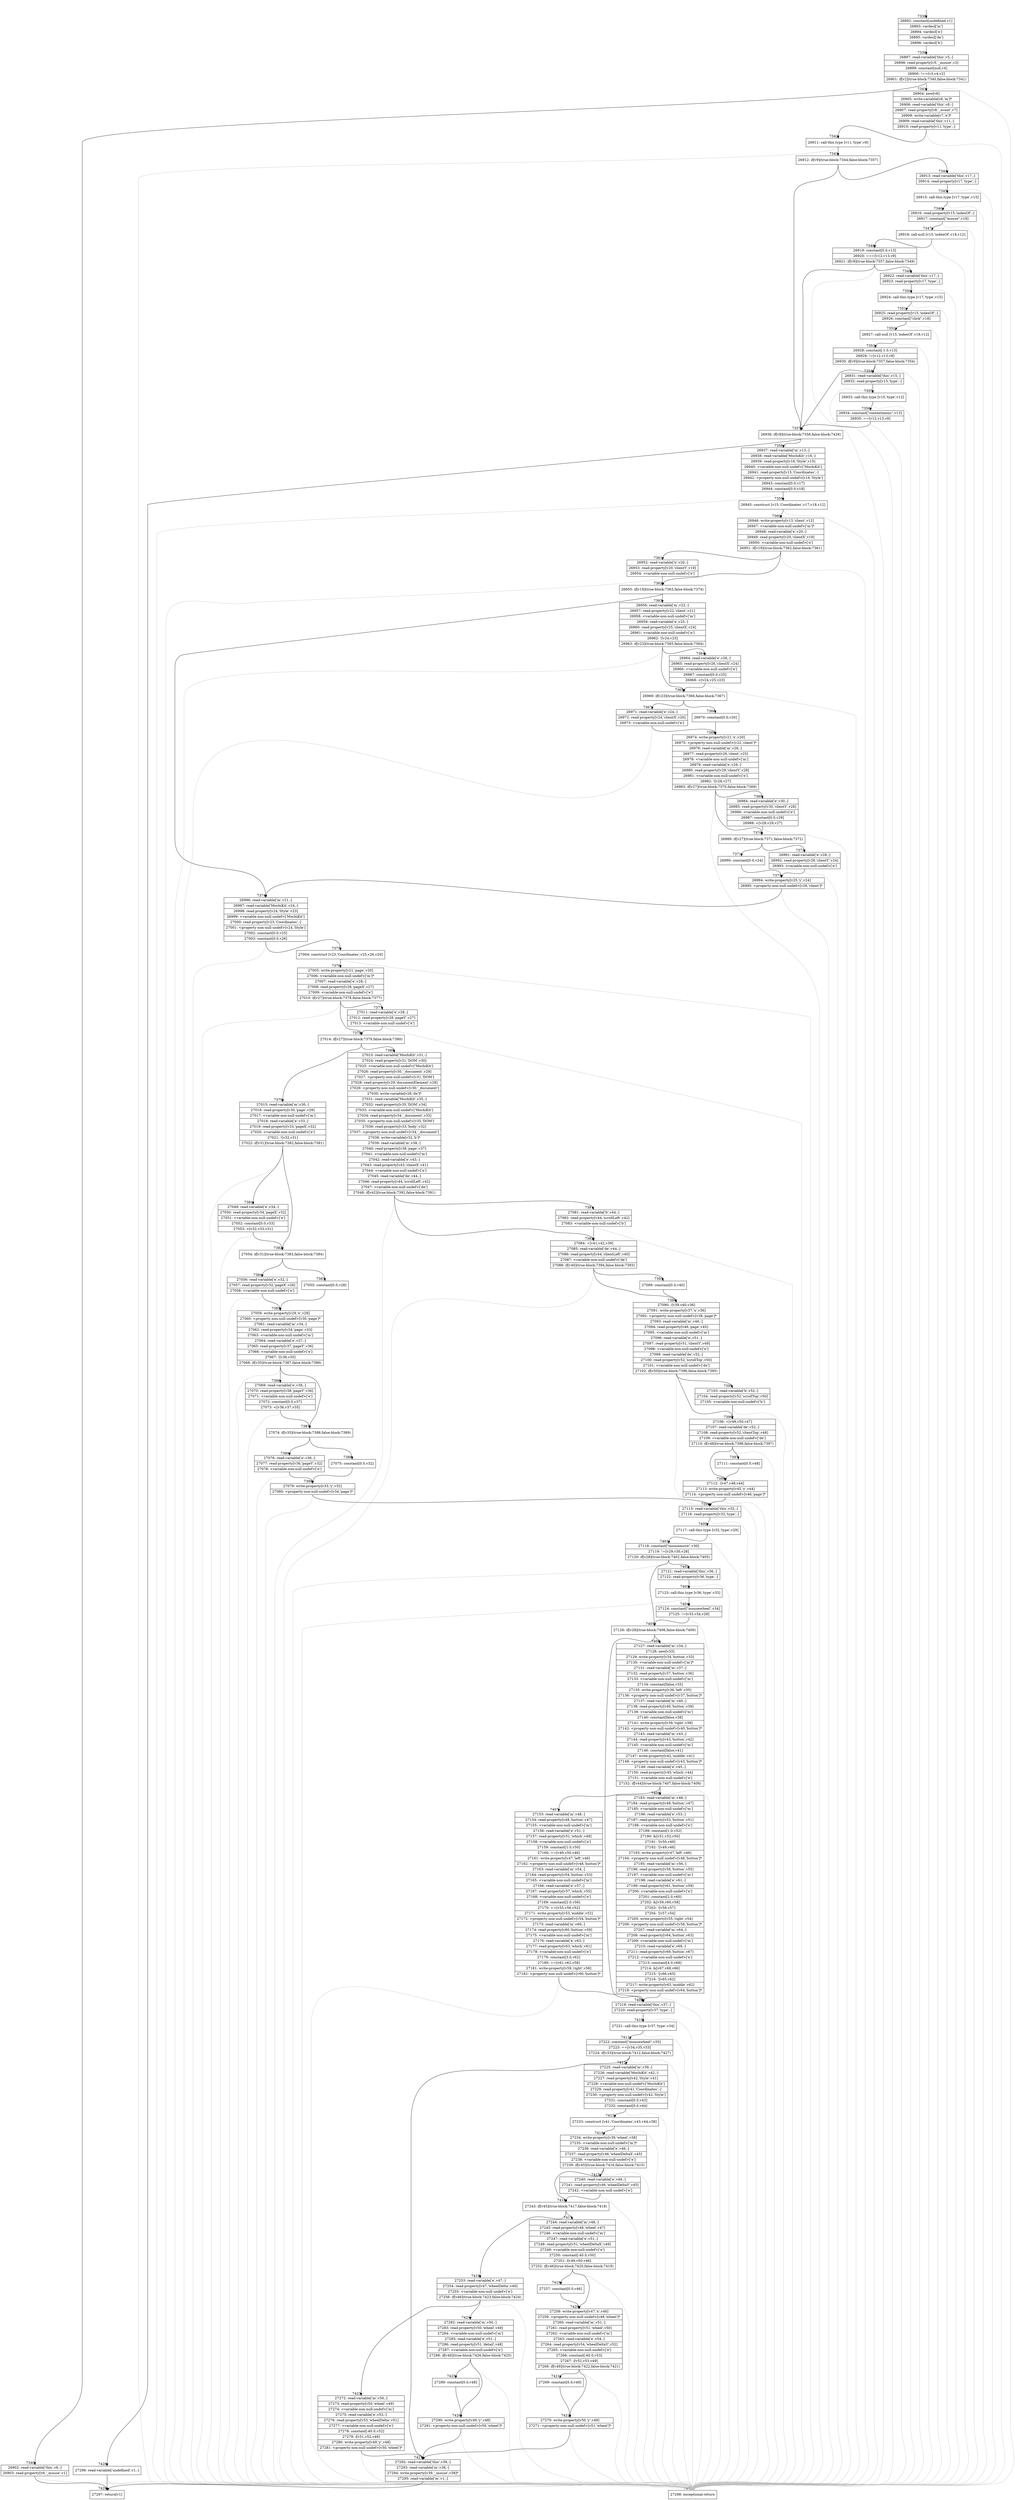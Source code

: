 digraph {
rankdir="TD"
BB_entry485[shape=none,label=""];
BB_entry485 -> BB7338 [tailport=s, headport=n, headlabel="    7338"]
BB7338 [shape=record label="{26892: constant[undefined,v1]|26893: vardecl['m']|26894: vardecl['e']|26895: vardecl['de']|26896: vardecl['b']}" ] 
BB7338 -> BB7339 [tailport=s, headport=n, headlabel="      7339"]
BB7339 [shape=record label="{26897: read-variable['this',v5,-]|26898: read-property[v5,'_mouse',v3]|26899: constant[null,v4]|26900: !==[v3,v4,v2]|26901: if[v2](true-block:7340,false-block:7341)}" ] 
BB7339 -> BB7340 [tailport=s, headport=n, headlabel="      7340"]
BB7339 -> BB7341 [tailport=s, headport=n, headlabel="      7341"]
BB7339 -> BB7430 [tailport=s, headport=n, color=gray, headlabel="      7430"]
BB7340 [shape=record label="{26902: read-variable['this',v6,-]|26903: read-property[v6,'_mouse',v1]}" ] 
BB7340 -> BB7429 [tailport=s, headport=n, headlabel="      7429"]
BB7340 -> BB7430 [tailport=s, headport=n, color=gray]
BB7341 [shape=record label="{26904: new[v6]|26905: write-variable[v6,'m']*|26906: read-variable['this',v8,-]|26907: read-property[v8,'_event',v7]|26908: write-variable[v7,'e']*|26909: read-variable['this',v11,-]|26910: read-property[v11,'type',-]}" ] 
BB7341 -> BB7342 [tailport=s, headport=n, headlabel="      7342"]
BB7341 -> BB7430 [tailport=s, headport=n, color=gray]
BB7342 [shape=record label="{26911: call-this.type [v11,'type',v9]}" ] 
BB7342 -> BB7343 [tailport=s, headport=n, headlabel="      7343"]
BB7342 -> BB7430 [tailport=s, headport=n, color=gray]
BB7343 [shape=record label="{26912: if[v9](true-block:7344,false-block:7357)}" ] 
BB7343 -> BB7357 [tailport=s, headport=n, headlabel="      7357"]
BB7343 -> BB7344 [tailport=s, headport=n, headlabel="      7344"]
BB7344 [shape=record label="{26913: read-variable['this',v17,-]|26914: read-property[v17,'type',-]}" ] 
BB7344 -> BB7345 [tailport=s, headport=n, headlabel="      7345"]
BB7344 -> BB7430 [tailport=s, headport=n, color=gray]
BB7345 [shape=record label="{26915: call-this.type [v17,'type',v15]}" ] 
BB7345 -> BB7346 [tailport=s, headport=n, headlabel="      7346"]
BB7345 -> BB7430 [tailport=s, headport=n, color=gray]
BB7346 [shape=record label="{26916: read-property[v15,'indexOf',-]|26917: constant[\"mouse\",v18]}" ] 
BB7346 -> BB7347 [tailport=s, headport=n, headlabel="      7347"]
BB7346 -> BB7430 [tailport=s, headport=n, color=gray]
BB7347 [shape=record label="{26918: call-null [v15,'indexOf',v18,v12]}" ] 
BB7347 -> BB7348 [tailport=s, headport=n, headlabel="      7348"]
BB7347 -> BB7430 [tailport=s, headport=n, color=gray]
BB7348 [shape=record label="{26919: constant[0.0,v13]|26920: ===[v12,v13,v9]|26921: if[v9](true-block:7357,false-block:7349)}" ] 
BB7348 -> BB7357 [tailport=s, headport=n]
BB7348 -> BB7349 [tailport=s, headport=n, headlabel="      7349"]
BB7348 -> BB7430 [tailport=s, headport=n, color=gray]
BB7349 [shape=record label="{26922: read-variable['this',v17,-]|26923: read-property[v17,'type',-]}" ] 
BB7349 -> BB7350 [tailport=s, headport=n, headlabel="      7350"]
BB7349 -> BB7430 [tailport=s, headport=n, color=gray]
BB7350 [shape=record label="{26924: call-this.type [v17,'type',v15]}" ] 
BB7350 -> BB7351 [tailport=s, headport=n, headlabel="      7351"]
BB7350 -> BB7430 [tailport=s, headport=n, color=gray]
BB7351 [shape=record label="{26925: read-property[v15,'indexOf',-]|26926: constant[\"click\",v18]}" ] 
BB7351 -> BB7352 [tailport=s, headport=n, headlabel="      7352"]
BB7351 -> BB7430 [tailport=s, headport=n, color=gray]
BB7352 [shape=record label="{26927: call-null [v15,'indexOf',v18,v12]}" ] 
BB7352 -> BB7353 [tailport=s, headport=n, headlabel="      7353"]
BB7352 -> BB7430 [tailport=s, headport=n, color=gray]
BB7353 [shape=record label="{26928: constant[-1.0,v13]|26929: !=[v12,v13,v9]|26930: if[v9](true-block:7357,false-block:7354)}" ] 
BB7353 -> BB7357 [tailport=s, headport=n]
BB7353 -> BB7354 [tailport=s, headport=n, headlabel="      7354"]
BB7353 -> BB7430 [tailport=s, headport=n, color=gray]
BB7354 [shape=record label="{26931: read-variable['this',v15,-]|26932: read-property[v15,'type',-]}" ] 
BB7354 -> BB7355 [tailport=s, headport=n, headlabel="      7355"]
BB7354 -> BB7430 [tailport=s, headport=n, color=gray]
BB7355 [shape=record label="{26933: call-this.type [v15,'type',v12]}" ] 
BB7355 -> BB7356 [tailport=s, headport=n, headlabel="      7356"]
BB7355 -> BB7430 [tailport=s, headport=n, color=gray]
BB7356 [shape=record label="{26934: constant[\"contextmenu\",v13]|26935: ==[v12,v13,v9]}" ] 
BB7356 -> BB7357 [tailport=s, headport=n]
BB7356 -> BB7430 [tailport=s, headport=n, color=gray]
BB7357 [shape=record label="{26936: if[v9](true-block:7358,false-block:7428)}" ] 
BB7357 -> BB7358 [tailport=s, headport=n, headlabel="      7358"]
BB7357 -> BB7428 [tailport=s, headport=n, headlabel="      7428"]
BB7358 [shape=record label="{26937: read-variable['m',v13,-]|26938: read-variable['MochiKit',v16,-]|26939: read-property[v16,'Style',v15]|26940: \<variable-non-null-undef\>['MochiKit']|26941: read-property[v15,'Coordinates',-]|26942: \<property-non-null-undef\>[v16,'Style']|26943: constant[0.0,v17]|26944: constant[0.0,v18]}" ] 
BB7358 -> BB7359 [tailport=s, headport=n, headlabel="      7359"]
BB7358 -> BB7430 [tailport=s, headport=n, color=gray]
BB7359 [shape=record label="{26945: construct [v15,'Coordinates',v17,v18,v12]}" ] 
BB7359 -> BB7360 [tailport=s, headport=n, headlabel="      7360"]
BB7359 -> BB7430 [tailport=s, headport=n, color=gray]
BB7360 [shape=record label="{26946: write-property[v13,'client',v12]|26947: \<variable-non-null-undef\>['m']*|26948: read-variable['e',v20,-]|26949: read-property[v20,'clientX',v19]|26950: \<variable-non-null-undef\>['e']|26951: if[v19](true-block:7362,false-block:7361)}" ] 
BB7360 -> BB7362 [tailport=s, headport=n, headlabel="      7362"]
BB7360 -> BB7361 [tailport=s, headport=n, headlabel="      7361"]
BB7360 -> BB7430 [tailport=s, headport=n, color=gray]
BB7361 [shape=record label="{26952: read-variable['e',v20,-]|26953: read-property[v20,'clientY',v19]|26954: \<variable-non-null-undef\>['e']}" ] 
BB7361 -> BB7362 [tailport=s, headport=n]
BB7361 -> BB7430 [tailport=s, headport=n, color=gray]
BB7362 [shape=record label="{26955: if[v19](true-block:7363,false-block:7374)}" ] 
BB7362 -> BB7363 [tailport=s, headport=n, headlabel="      7363"]
BB7362 -> BB7374 [tailport=s, headport=n, headlabel="      7374"]
BB7363 [shape=record label="{26956: read-variable['m',v22,-]|26957: read-property[v22,'client',v21]|26958: \<variable-non-null-undef\>['m']|26959: read-variable['e',v25,-]|26960: read-property[v25,'clientX',v24]|26961: \<variable-non-null-undef\>['e']|26962: ![v24,v23]|26963: if[v23](true-block:7365,false-block:7364)}" ] 
BB7363 -> BB7365 [tailport=s, headport=n, headlabel="      7365"]
BB7363 -> BB7364 [tailport=s, headport=n, headlabel="      7364"]
BB7363 -> BB7430 [tailport=s, headport=n, color=gray]
BB7364 [shape=record label="{26964: read-variable['e',v26,-]|26965: read-property[v26,'clientX',v24]|26966: \<variable-non-null-undef\>['e']|26967: constant[0.0,v25]|26968: \<[v24,v25,v23]}" ] 
BB7364 -> BB7365 [tailport=s, headport=n]
BB7364 -> BB7430 [tailport=s, headport=n, color=gray]
BB7365 [shape=record label="{26969: if[v23](true-block:7366,false-block:7367)}" ] 
BB7365 -> BB7366 [tailport=s, headport=n, headlabel="      7366"]
BB7365 -> BB7367 [tailport=s, headport=n, headlabel="      7367"]
BB7366 [shape=record label="{26970: constant[0.0,v20]}" ] 
BB7366 -> BB7368 [tailport=s, headport=n, headlabel="      7368"]
BB7367 [shape=record label="{26971: read-variable['e',v24,-]|26972: read-property[v24,'clientX',v20]|26973: \<variable-non-null-undef\>['e']}" ] 
BB7367 -> BB7368 [tailport=s, headport=n]
BB7367 -> BB7430 [tailport=s, headport=n, color=gray]
BB7368 [shape=record label="{26974: write-property[v21,'x',v20]|26975: \<property-non-null-undef\>[v22,'client']*|26976: read-variable['m',v26,-]|26977: read-property[v26,'client',v25]|26978: \<variable-non-null-undef\>['m']|26979: read-variable['e',v29,-]|26980: read-property[v29,'clientY',v28]|26981: \<variable-non-null-undef\>['e']|26982: ![v28,v27]|26983: if[v27](true-block:7370,false-block:7369)}" ] 
BB7368 -> BB7370 [tailport=s, headport=n, headlabel="      7370"]
BB7368 -> BB7369 [tailport=s, headport=n, headlabel="      7369"]
BB7368 -> BB7430 [tailport=s, headport=n, color=gray]
BB7369 [shape=record label="{26984: read-variable['e',v30,-]|26985: read-property[v30,'clientY',v28]|26986: \<variable-non-null-undef\>['e']|26987: constant[0.0,v29]|26988: \<[v28,v29,v27]}" ] 
BB7369 -> BB7370 [tailport=s, headport=n]
BB7369 -> BB7430 [tailport=s, headport=n, color=gray]
BB7370 [shape=record label="{26989: if[v27](true-block:7371,false-block:7372)}" ] 
BB7370 -> BB7371 [tailport=s, headport=n, headlabel="      7371"]
BB7370 -> BB7372 [tailport=s, headport=n, headlabel="      7372"]
BB7371 [shape=record label="{26990: constant[0.0,v24]}" ] 
BB7371 -> BB7373 [tailport=s, headport=n, headlabel="      7373"]
BB7372 [shape=record label="{26991: read-variable['e',v28,-]|26992: read-property[v28,'clientY',v24]|26993: \<variable-non-null-undef\>['e']}" ] 
BB7372 -> BB7373 [tailport=s, headport=n]
BB7372 -> BB7430 [tailport=s, headport=n, color=gray]
BB7373 [shape=record label="{26994: write-property[v25,'y',v24]|26995: \<property-non-null-undef\>[v26,'client']*}" ] 
BB7373 -> BB7374 [tailport=s, headport=n]
BB7373 -> BB7430 [tailport=s, headport=n, color=gray]
BB7374 [shape=record label="{26996: read-variable['m',v21,-]|26997: read-variable['MochiKit',v24,-]|26998: read-property[v24,'Style',v23]|26999: \<variable-non-null-undef\>['MochiKit']|27000: read-property[v23,'Coordinates',-]|27001: \<property-non-null-undef\>[v24,'Style']|27002: constant[0.0,v25]|27003: constant[0.0,v26]}" ] 
BB7374 -> BB7375 [tailport=s, headport=n, headlabel="      7375"]
BB7374 -> BB7430 [tailport=s, headport=n, color=gray]
BB7375 [shape=record label="{27004: construct [v23,'Coordinates',v25,v26,v20]}" ] 
BB7375 -> BB7376 [tailport=s, headport=n, headlabel="      7376"]
BB7375 -> BB7430 [tailport=s, headport=n, color=gray]
BB7376 [shape=record label="{27005: write-property[v21,'page',v20]|27006: \<variable-non-null-undef\>['m']*|27007: read-variable['e',v28,-]|27008: read-property[v28,'pageX',v27]|27009: \<variable-non-null-undef\>['e']|27010: if[v27](true-block:7378,false-block:7377)}" ] 
BB7376 -> BB7378 [tailport=s, headport=n, headlabel="      7378"]
BB7376 -> BB7377 [tailport=s, headport=n, headlabel="      7377"]
BB7376 -> BB7430 [tailport=s, headport=n, color=gray]
BB7377 [shape=record label="{27011: read-variable['e',v28,-]|27012: read-property[v28,'pageY',v27]|27013: \<variable-non-null-undef\>['e']}" ] 
BB7377 -> BB7378 [tailport=s, headport=n]
BB7377 -> BB7430 [tailport=s, headport=n, color=gray]
BB7378 [shape=record label="{27014: if[v27](true-block:7379,false-block:7380)}" ] 
BB7378 -> BB7379 [tailport=s, headport=n, headlabel="      7379"]
BB7378 -> BB7380 [tailport=s, headport=n, headlabel="      7380"]
BB7379 [shape=record label="{27015: read-variable['m',v30,-]|27016: read-property[v30,'page',v29]|27017: \<variable-non-null-undef\>['m']|27018: read-variable['e',v33,-]|27019: read-property[v33,'pageX',v32]|27020: \<variable-non-null-undef\>['e']|27021: ![v32,v31]|27022: if[v31](true-block:7382,false-block:7381)}" ] 
BB7379 -> BB7382 [tailport=s, headport=n, headlabel="      7382"]
BB7379 -> BB7381 [tailport=s, headport=n, headlabel="      7381"]
BB7379 -> BB7430 [tailport=s, headport=n, color=gray]
BB7380 [shape=record label="{27023: read-variable['MochiKit',v31,-]|27024: read-property[v31,'DOM',v30]|27025: \<variable-non-null-undef\>['MochiKit']|27026: read-property[v30,'_document',v29]|27027: \<property-non-null-undef\>[v31,'DOM']|27028: read-property[v29,'documentElement',v28]|27029: \<property-non-null-undef\>[v30,'_document']|27030: write-variable[v28,'de']*|27031: read-variable['MochiKit',v35,-]|27032: read-property[v35,'DOM',v34]|27033: \<variable-non-null-undef\>['MochiKit']|27034: read-property[v34,'_document',v33]|27035: \<property-non-null-undef\>[v35,'DOM']|27036: read-property[v33,'body',v32]|27037: \<property-non-null-undef\>[v34,'_document']|27038: write-variable[v32,'b']*|27039: read-variable['m',v38,-]|27040: read-property[v38,'page',v37]|27041: \<variable-non-null-undef\>['m']|27042: read-variable['e',v43,-]|27043: read-property[v43,'clientX',v41]|27044: \<variable-non-null-undef\>['e']|27045: read-variable['de',v44,-]|27046: read-property[v44,'scrollLeft',v42]|27047: \<variable-non-null-undef\>['de']|27048: if[v42](true-block:7392,false-block:7391)}" ] 
BB7380 -> BB7392 [tailport=s, headport=n, headlabel="      7392"]
BB7380 -> BB7391 [tailport=s, headport=n, headlabel="      7391"]
BB7380 -> BB7430 [tailport=s, headport=n, color=gray]
BB7381 [shape=record label="{27049: read-variable['e',v34,-]|27050: read-property[v34,'pageX',v32]|27051: \<variable-non-null-undef\>['e']|27052: constant[0.0,v33]|27053: \<[v32,v33,v31]}" ] 
BB7381 -> BB7382 [tailport=s, headport=n]
BB7381 -> BB7430 [tailport=s, headport=n, color=gray]
BB7382 [shape=record label="{27054: if[v31](true-block:7383,false-block:7384)}" ] 
BB7382 -> BB7383 [tailport=s, headport=n, headlabel="      7383"]
BB7382 -> BB7384 [tailport=s, headport=n, headlabel="      7384"]
BB7383 [shape=record label="{27055: constant[0.0,v28]}" ] 
BB7383 -> BB7385 [tailport=s, headport=n, headlabel="      7385"]
BB7384 [shape=record label="{27056: read-variable['e',v32,-]|27057: read-property[v32,'pageX',v28]|27058: \<variable-non-null-undef\>['e']}" ] 
BB7384 -> BB7385 [tailport=s, headport=n]
BB7384 -> BB7430 [tailport=s, headport=n, color=gray]
BB7385 [shape=record label="{27059: write-property[v29,'x',v28]|27060: \<property-non-null-undef\>[v30,'page']*|27061: read-variable['m',v34,-]|27062: read-property[v34,'page',v33]|27063: \<variable-non-null-undef\>['m']|27064: read-variable['e',v37,-]|27065: read-property[v37,'pageY',v36]|27066: \<variable-non-null-undef\>['e']|27067: ![v36,v35]|27068: if[v35](true-block:7387,false-block:7386)}" ] 
BB7385 -> BB7387 [tailport=s, headport=n, headlabel="      7387"]
BB7385 -> BB7386 [tailport=s, headport=n, headlabel="      7386"]
BB7385 -> BB7430 [tailport=s, headport=n, color=gray]
BB7386 [shape=record label="{27069: read-variable['e',v38,-]|27070: read-property[v38,'pageY',v36]|27071: \<variable-non-null-undef\>['e']|27072: constant[0.0,v37]|27073: \<[v36,v37,v35]}" ] 
BB7386 -> BB7387 [tailport=s, headport=n]
BB7386 -> BB7430 [tailport=s, headport=n, color=gray]
BB7387 [shape=record label="{27074: if[v35](true-block:7388,false-block:7389)}" ] 
BB7387 -> BB7388 [tailport=s, headport=n, headlabel="      7388"]
BB7387 -> BB7389 [tailport=s, headport=n, headlabel="      7389"]
BB7388 [shape=record label="{27075: constant[0.0,v32]}" ] 
BB7388 -> BB7390 [tailport=s, headport=n, headlabel="      7390"]
BB7389 [shape=record label="{27076: read-variable['e',v36,-]|27077: read-property[v36,'pageY',v32]|27078: \<variable-non-null-undef\>['e']}" ] 
BB7389 -> BB7390 [tailport=s, headport=n]
BB7389 -> BB7430 [tailport=s, headport=n, color=gray]
BB7390 [shape=record label="{27079: write-property[v33,'y',v32]|27080: \<property-non-null-undef\>[v34,'page']*}" ] 
BB7390 -> BB7399 [tailport=s, headport=n, headlabel="      7399"]
BB7390 -> BB7430 [tailport=s, headport=n, color=gray]
BB7391 [shape=record label="{27081: read-variable['b',v44,-]|27082: read-property[v44,'scrollLeft',v42]|27083: \<variable-non-null-undef\>['b']}" ] 
BB7391 -> BB7392 [tailport=s, headport=n]
BB7391 -> BB7430 [tailport=s, headport=n, color=gray]
BB7392 [shape=record label="{27084: +[v41,v42,v39]|27085: read-variable['de',v44,-]|27086: read-property[v44,'clientLeft',v40]|27087: \<variable-non-null-undef\>['de']|27088: if[v40](true-block:7394,false-block:7393)}" ] 
BB7392 -> BB7394 [tailport=s, headport=n, headlabel="      7394"]
BB7392 -> BB7393 [tailport=s, headport=n, headlabel="      7393"]
BB7392 -> BB7430 [tailport=s, headport=n, color=gray]
BB7393 [shape=record label="{27089: constant[0.0,v40]}" ] 
BB7393 -> BB7394 [tailport=s, headport=n]
BB7394 [shape=record label="{27090: -[v39,v40,v36]|27091: write-property[v37,'x',v36]|27092: \<property-non-null-undef\>[v38,'page']*|27093: read-variable['m',v46,-]|27094: read-property[v46,'page',v45]|27095: \<variable-non-null-undef\>['m']|27096: read-variable['e',v51,-]|27097: read-property[v51,'clientY',v49]|27098: \<variable-non-null-undef\>['e']|27099: read-variable['de',v52,-]|27100: read-property[v52,'scrollTop',v50]|27101: \<variable-non-null-undef\>['de']|27102: if[v50](true-block:7396,false-block:7395)}" ] 
BB7394 -> BB7396 [tailport=s, headport=n, headlabel="      7396"]
BB7394 -> BB7395 [tailport=s, headport=n, headlabel="      7395"]
BB7394 -> BB7430 [tailport=s, headport=n, color=gray]
BB7395 [shape=record label="{27103: read-variable['b',v52,-]|27104: read-property[v52,'scrollTop',v50]|27105: \<variable-non-null-undef\>['b']}" ] 
BB7395 -> BB7396 [tailport=s, headport=n]
BB7395 -> BB7430 [tailport=s, headport=n, color=gray]
BB7396 [shape=record label="{27106: +[v49,v50,v47]|27107: read-variable['de',v52,-]|27108: read-property[v52,'clientTop',v48]|27109: \<variable-non-null-undef\>['de']|27110: if[v48](true-block:7398,false-block:7397)}" ] 
BB7396 -> BB7398 [tailport=s, headport=n, headlabel="      7398"]
BB7396 -> BB7397 [tailport=s, headport=n, headlabel="      7397"]
BB7396 -> BB7430 [tailport=s, headport=n, color=gray]
BB7397 [shape=record label="{27111: constant[0.0,v48]}" ] 
BB7397 -> BB7398 [tailport=s, headport=n]
BB7398 [shape=record label="{27112: -[v47,v48,v44]|27113: write-property[v45,'y',v44]|27114: \<property-non-null-undef\>[v46,'page']*}" ] 
BB7398 -> BB7399 [tailport=s, headport=n]
BB7398 -> BB7430 [tailport=s, headport=n, color=gray]
BB7399 [shape=record label="{27115: read-variable['this',v32,-]|27116: read-property[v32,'type',-]}" ] 
BB7399 -> BB7400 [tailport=s, headport=n, headlabel="      7400"]
BB7399 -> BB7430 [tailport=s, headport=n, color=gray]
BB7400 [shape=record label="{27117: call-this.type [v32,'type',v29]}" ] 
BB7400 -> BB7401 [tailport=s, headport=n, headlabel="      7401"]
BB7400 -> BB7430 [tailport=s, headport=n, color=gray]
BB7401 [shape=record label="{27118: constant[\"mousemove\",v30]|27119: !=[v29,v30,v28]|27120: if[v28](true-block:7402,false-block:7405)}" ] 
BB7401 -> BB7405 [tailport=s, headport=n, headlabel="      7405"]
BB7401 -> BB7402 [tailport=s, headport=n, headlabel="      7402"]
BB7401 -> BB7430 [tailport=s, headport=n, color=gray]
BB7402 [shape=record label="{27121: read-variable['this',v36,-]|27122: read-property[v36,'type',-]}" ] 
BB7402 -> BB7403 [tailport=s, headport=n, headlabel="      7403"]
BB7402 -> BB7430 [tailport=s, headport=n, color=gray]
BB7403 [shape=record label="{27123: call-this.type [v36,'type',v33]}" ] 
BB7403 -> BB7404 [tailport=s, headport=n, headlabel="      7404"]
BB7403 -> BB7430 [tailport=s, headport=n, color=gray]
BB7404 [shape=record label="{27124: constant[\"mousewheel\",v34]|27125: !=[v33,v34,v28]}" ] 
BB7404 -> BB7405 [tailport=s, headport=n]
BB7404 -> BB7430 [tailport=s, headport=n, color=gray]
BB7405 [shape=record label="{27126: if[v28](true-block:7406,false-block:7409)}" ] 
BB7405 -> BB7406 [tailport=s, headport=n, headlabel="      7406"]
BB7405 -> BB7409 [tailport=s, headport=n, headlabel="      7409"]
BB7406 [shape=record label="{27127: read-variable['m',v34,-]|27128: new[v33]|27129: write-property[v34,'button',v33]|27130: \<variable-non-null-undef\>['m']*|27131: read-variable['m',v37,-]|27132: read-property[v37,'button',v36]|27133: \<variable-non-null-undef\>['m']|27134: constant[false,v35]|27135: write-property[v36,'left',v35]|27136: \<property-non-null-undef\>[v37,'button']*|27137: read-variable['m',v40,-]|27138: read-property[v40,'button',v39]|27139: \<variable-non-null-undef\>['m']|27140: constant[false,v38]|27141: write-property[v39,'right',v38]|27142: \<property-non-null-undef\>[v40,'button']*|27143: read-variable['m',v43,-]|27144: read-property[v43,'button',v42]|27145: \<variable-non-null-undef\>['m']|27146: constant[false,v41]|27147: write-property[v42,'middle',v41]|27148: \<property-non-null-undef\>[v43,'button']*|27149: read-variable['e',v45,-]|27150: read-property[v45,'which',v44]|27151: \<variable-non-null-undef\>['e']|27152: if[v44](true-block:7407,false-block:7408)}" ] 
BB7406 -> BB7407 [tailport=s, headport=n, headlabel="      7407"]
BB7406 -> BB7408 [tailport=s, headport=n, headlabel="      7408"]
BB7406 -> BB7430 [tailport=s, headport=n, color=gray]
BB7407 [shape=record label="{27153: read-variable['m',v48,-]|27154: read-property[v48,'button',v47]|27155: \<variable-non-null-undef\>['m']|27156: read-variable['e',v51,-]|27157: read-property[v51,'which',v49]|27158: \<variable-non-null-undef\>['e']|27159: constant[1.0,v50]|27160: ==[v49,v50,v46]|27161: write-property[v47,'left',v46]|27162: \<property-non-null-undef\>[v48,'button']*|27163: read-variable['m',v54,-]|27164: read-property[v54,'button',v53]|27165: \<variable-non-null-undef\>['m']|27166: read-variable['e',v57,-]|27167: read-property[v57,'which',v55]|27168: \<variable-non-null-undef\>['e']|27169: constant[2.0,v56]|27170: ==[v55,v56,v52]|27171: write-property[v53,'middle',v52]|27172: \<property-non-null-undef\>[v54,'button']*|27173: read-variable['m',v60,-]|27174: read-property[v60,'button',v59]|27175: \<variable-non-null-undef\>['m']|27176: read-variable['e',v63,-]|27177: read-property[v63,'which',v61]|27178: \<variable-non-null-undef\>['e']|27179: constant[3.0,v62]|27180: ==[v61,v62,v58]|27181: write-property[v59,'right',v58]|27182: \<property-non-null-undef\>[v60,'button']*}" ] 
BB7407 -> BB7409 [tailport=s, headport=n]
BB7407 -> BB7430 [tailport=s, headport=n, color=gray]
BB7408 [shape=record label="{27183: read-variable['m',v48,-]|27184: read-property[v48,'button',v47]|27185: \<variable-non-null-undef\>['m']|27186: read-variable['e',v53,-]|27187: read-property[v53,'button',v51]|27188: \<variable-non-null-undef\>['e']|27189: constant[1.0,v52]|27190: &[v51,v52,v50]|27191: ![v50,v49]|27192: ![v49,v46]|27193: write-property[v47,'left',v46]|27194: \<property-non-null-undef\>[v48,'button']*|27195: read-variable['m',v56,-]|27196: read-property[v56,'button',v55]|27197: \<variable-non-null-undef\>['m']|27198: read-variable['e',v61,-]|27199: read-property[v61,'button',v59]|27200: \<variable-non-null-undef\>['e']|27201: constant[2.0,v60]|27202: &[v59,v60,v58]|27203: ![v58,v57]|27204: ![v57,v54]|27205: write-property[v55,'right',v54]|27206: \<property-non-null-undef\>[v56,'button']*|27207: read-variable['m',v64,-]|27208: read-property[v64,'button',v63]|27209: \<variable-non-null-undef\>['m']|27210: read-variable['e',v69,-]|27211: read-property[v69,'button',v67]|27212: \<variable-non-null-undef\>['e']|27213: constant[4.0,v68]|27214: &[v67,v68,v66]|27215: ![v66,v65]|27216: ![v65,v62]|27217: write-property[v63,'middle',v62]|27218: \<property-non-null-undef\>[v64,'button']*}" ] 
BB7408 -> BB7409 [tailport=s, headport=n]
BB7408 -> BB7430 [tailport=s, headport=n, color=gray]
BB7409 [shape=record label="{27219: read-variable['this',v37,-]|27220: read-property[v37,'type',-]}" ] 
BB7409 -> BB7410 [tailport=s, headport=n, headlabel="      7410"]
BB7409 -> BB7430 [tailport=s, headport=n, color=gray]
BB7410 [shape=record label="{27221: call-this.type [v37,'type',v34]}" ] 
BB7410 -> BB7411 [tailport=s, headport=n, headlabel="      7411"]
BB7410 -> BB7430 [tailport=s, headport=n, color=gray]
BB7411 [shape=record label="{27222: constant[\"mousewheel\",v35]|27223: ==[v34,v35,v33]|27224: if[v33](true-block:7412,false-block:7427)}" ] 
BB7411 -> BB7412 [tailport=s, headport=n, headlabel="      7412"]
BB7411 -> BB7427 [tailport=s, headport=n, headlabel="      7427"]
BB7411 -> BB7430 [tailport=s, headport=n, color=gray]
BB7412 [shape=record label="{27225: read-variable['m',v39,-]|27226: read-variable['MochiKit',v42,-]|27227: read-property[v42,'Style',v41]|27228: \<variable-non-null-undef\>['MochiKit']|27229: read-property[v41,'Coordinates',-]|27230: \<property-non-null-undef\>[v42,'Style']|27231: constant[0.0,v43]|27232: constant[0.0,v44]}" ] 
BB7412 -> BB7413 [tailport=s, headport=n, headlabel="      7413"]
BB7412 -> BB7430 [tailport=s, headport=n, color=gray]
BB7413 [shape=record label="{27233: construct [v41,'Coordinates',v43,v44,v38]}" ] 
BB7413 -> BB7414 [tailport=s, headport=n, headlabel="      7414"]
BB7413 -> BB7430 [tailport=s, headport=n, color=gray]
BB7414 [shape=record label="{27234: write-property[v39,'wheel',v38]|27235: \<variable-non-null-undef\>['m']*|27236: read-variable['e',v46,-]|27237: read-property[v46,'wheelDeltaX',v45]|27238: \<variable-non-null-undef\>['e']|27239: if[v45](true-block:7416,false-block:7415)}" ] 
BB7414 -> BB7416 [tailport=s, headport=n, headlabel="      7416"]
BB7414 -> BB7415 [tailport=s, headport=n, headlabel="      7415"]
BB7414 -> BB7430 [tailport=s, headport=n, color=gray]
BB7415 [shape=record label="{27240: read-variable['e',v46,-]|27241: read-property[v46,'wheelDeltaY',v45]|27242: \<variable-non-null-undef\>['e']}" ] 
BB7415 -> BB7416 [tailport=s, headport=n]
BB7415 -> BB7430 [tailport=s, headport=n, color=gray]
BB7416 [shape=record label="{27243: if[v45](true-block:7417,false-block:7418)}" ] 
BB7416 -> BB7417 [tailport=s, headport=n, headlabel="      7417"]
BB7416 -> BB7418 [tailport=s, headport=n, headlabel="      7418"]
BB7417 [shape=record label="{27244: read-variable['m',v48,-]|27245: read-property[v48,'wheel',v47]|27246: \<variable-non-null-undef\>['m']|27247: read-variable['e',v51,-]|27248: read-property[v51,'wheelDeltaX',v49]|27249: \<variable-non-null-undef\>['e']|27250: constant[-40.0,v50]|27251: /[v49,v50,v46]|27252: if[v46](true-block:7420,false-block:7419)}" ] 
BB7417 -> BB7420 [tailport=s, headport=n, headlabel="      7420"]
BB7417 -> BB7419 [tailport=s, headport=n, headlabel="      7419"]
BB7417 -> BB7430 [tailport=s, headport=n, color=gray]
BB7418 [shape=record label="{27253: read-variable['e',v47,-]|27254: read-property[v47,'wheelDelta',v46]|27255: \<variable-non-null-undef\>['e']|27256: if[v46](true-block:7423,false-block:7424)}" ] 
BB7418 -> BB7423 [tailport=s, headport=n, headlabel="      7423"]
BB7418 -> BB7424 [tailport=s, headport=n, headlabel="      7424"]
BB7418 -> BB7430 [tailport=s, headport=n, color=gray]
BB7419 [shape=record label="{27257: constant[0.0,v46]}" ] 
BB7419 -> BB7420 [tailport=s, headport=n]
BB7420 [shape=record label="{27258: write-property[v47,'x',v46]|27259: \<property-non-null-undef\>[v48,'wheel']*|27260: read-variable['m',v51,-]|27261: read-property[v51,'wheel',v50]|27262: \<variable-non-null-undef\>['m']|27263: read-variable['e',v54,-]|27264: read-property[v54,'wheelDeltaY',v52]|27265: \<variable-non-null-undef\>['e']|27266: constant[-40.0,v53]|27267: /[v52,v53,v49]|27268: if[v49](true-block:7422,false-block:7421)}" ] 
BB7420 -> BB7422 [tailport=s, headport=n, headlabel="      7422"]
BB7420 -> BB7421 [tailport=s, headport=n, headlabel="      7421"]
BB7420 -> BB7430 [tailport=s, headport=n, color=gray]
BB7421 [shape=record label="{27269: constant[0.0,v49]}" ] 
BB7421 -> BB7422 [tailport=s, headport=n]
BB7422 [shape=record label="{27270: write-property[v50,'y',v49]|27271: \<property-non-null-undef\>[v51,'wheel']*}" ] 
BB7422 -> BB7427 [tailport=s, headport=n]
BB7422 -> BB7430 [tailport=s, headport=n, color=gray]
BB7423 [shape=record label="{27272: read-variable['m',v50,-]|27273: read-property[v50,'wheel',v49]|27274: \<variable-non-null-undef\>['m']|27275: read-variable['e',v53,-]|27276: read-property[v53,'wheelDelta',v51]|27277: \<variable-non-null-undef\>['e']|27278: constant[-40.0,v52]|27279: /[v51,v52,v48]|27280: write-property[v49,'y',v48]|27281: \<property-non-null-undef\>[v50,'wheel']*}" ] 
BB7423 -> BB7427 [tailport=s, headport=n]
BB7423 -> BB7430 [tailport=s, headport=n, color=gray]
BB7424 [shape=record label="{27282: read-variable['m',v50,-]|27283: read-property[v50,'wheel',v49]|27284: \<variable-non-null-undef\>['m']|27285: read-variable['e',v51,-]|27286: read-property[v51,'detail',v48]|27287: \<variable-non-null-undef\>['e']|27288: if[v48](true-block:7426,false-block:7425)}" ] 
BB7424 -> BB7426 [tailport=s, headport=n, headlabel="      7426"]
BB7424 -> BB7425 [tailport=s, headport=n, headlabel="      7425"]
BB7424 -> BB7430 [tailport=s, headport=n, color=gray]
BB7425 [shape=record label="{27289: constant[0.0,v48]}" ] 
BB7425 -> BB7426 [tailport=s, headport=n]
BB7426 [shape=record label="{27290: write-property[v49,'y',v48]|27291: \<property-non-null-undef\>[v50,'wheel']*}" ] 
BB7426 -> BB7427 [tailport=s, headport=n]
BB7426 -> BB7430 [tailport=s, headport=n, color=gray]
BB7427 [shape=record label="{27292: read-variable['this',v39,-]|27293: read-variable['m',v38,-]|27294: write-property[v39,'_mouse',v38]*|27295: read-variable['m',v1,-]}" ] 
BB7427 -> BB7429 [tailport=s, headport=n]
BB7427 -> BB7430 [tailport=s, headport=n, color=gray]
BB7428 [shape=record label="{27296: read-variable['undefined',v1,-]}" ] 
BB7428 -> BB7429 [tailport=s, headport=n]
BB7428 -> BB7430 [tailport=s, headport=n, color=gray]
BB7429 [shape=record label="{27297: return[v1]}" ] 
BB7430 [shape=record label="{27298: exceptional-return}" ] 
//#$~ 5238
}

